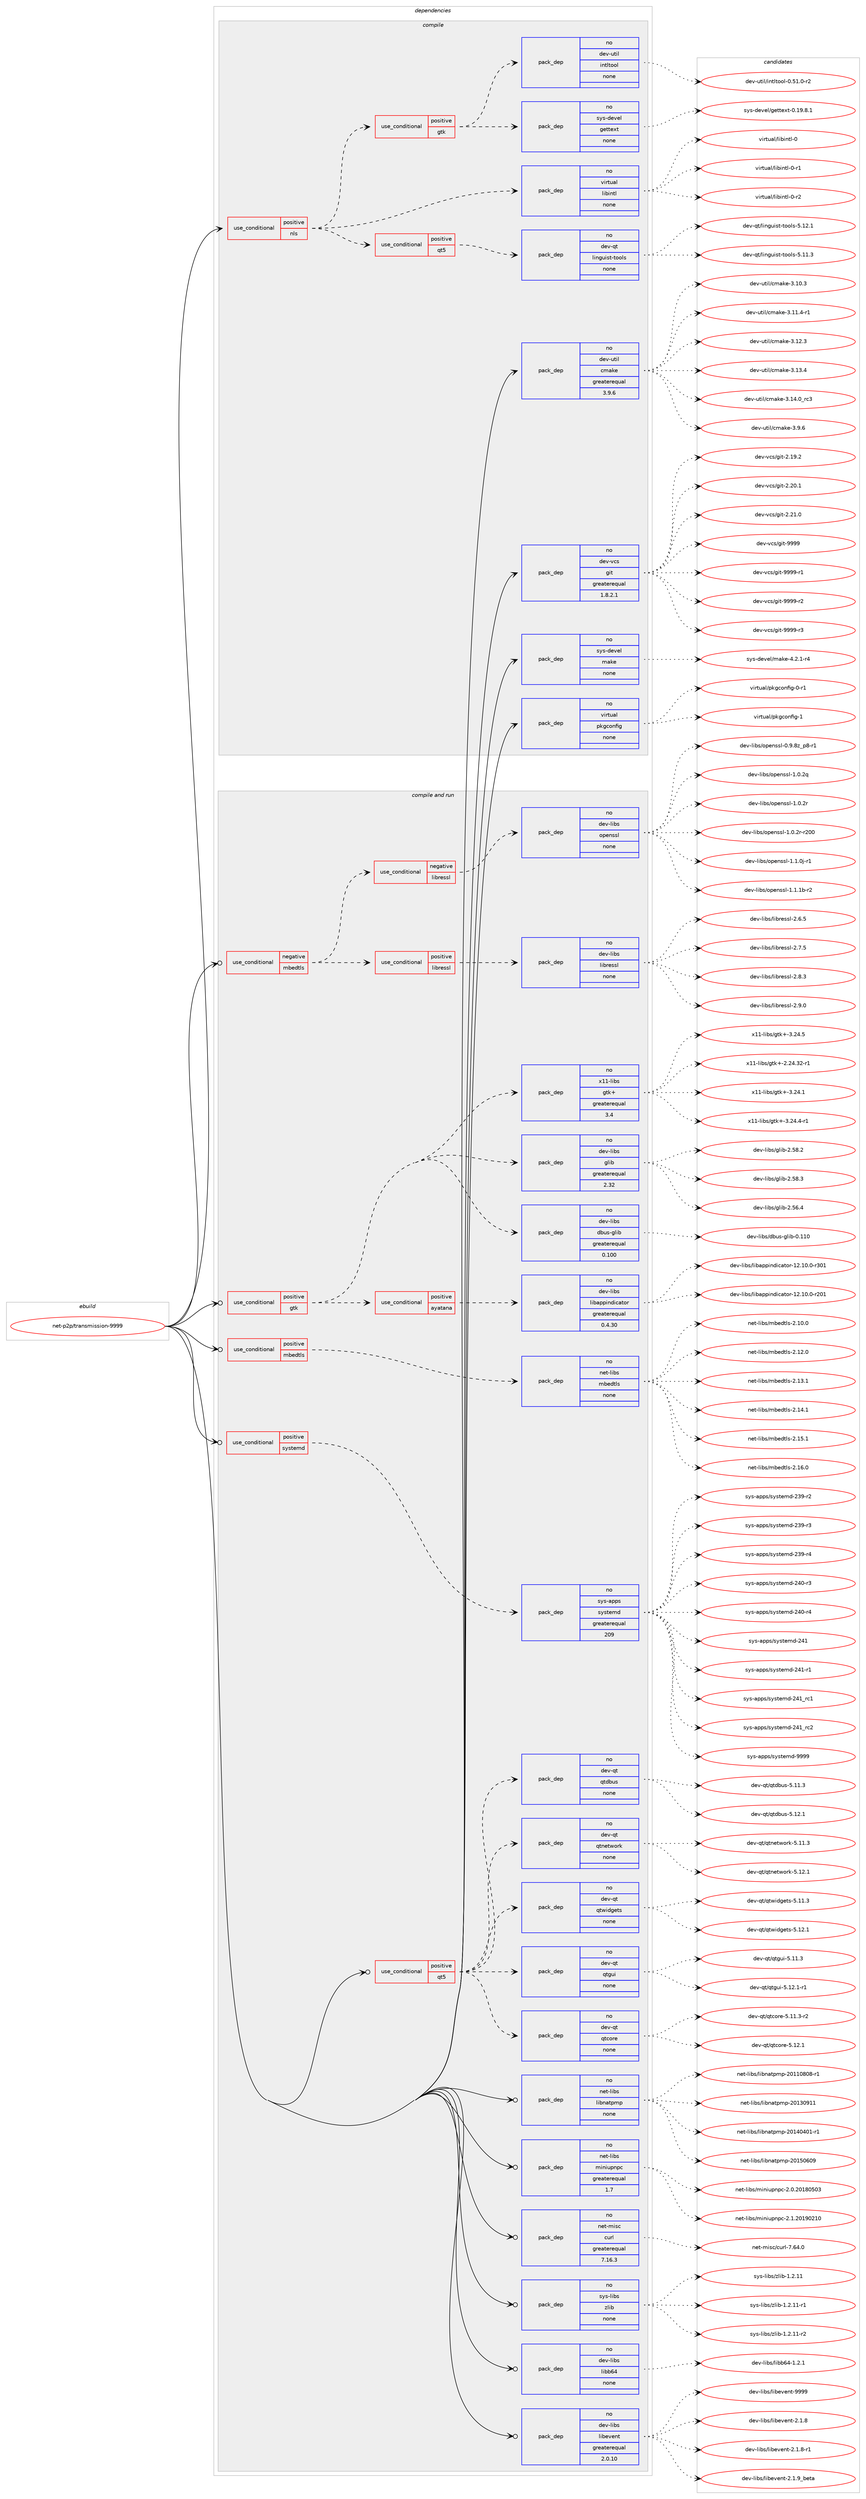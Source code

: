 digraph prolog {

# *************
# Graph options
# *************

newrank=true;
concentrate=true;
compound=true;
graph [rankdir=LR,fontname=Helvetica,fontsize=10,ranksep=1.5];#, ranksep=2.5, nodesep=0.2];
edge  [arrowhead=vee];
node  [fontname=Helvetica,fontsize=10];

# **********
# The ebuild
# **********

subgraph cluster_leftcol {
color=gray;
rank=same;
label=<<i>ebuild</i>>;
id [label="net-p2p/transmission-9999", color=red, width=4, href="../net-p2p/transmission-9999.svg"];
}

# ****************
# The dependencies
# ****************

subgraph cluster_midcol {
color=gray;
label=<<i>dependencies</i>>;
subgraph cluster_compile {
fillcolor="#eeeeee";
style=filled;
label=<<i>compile</i>>;
subgraph cond450131 {
dependency1676200 [label=<<TABLE BORDER="0" CELLBORDER="1" CELLSPACING="0" CELLPADDING="4"><TR><TD ROWSPAN="3" CELLPADDING="10">use_conditional</TD></TR><TR><TD>positive</TD></TR><TR><TD>nls</TD></TR></TABLE>>, shape=none, color=red];
subgraph pack1198674 {
dependency1676201 [label=<<TABLE BORDER="0" CELLBORDER="1" CELLSPACING="0" CELLPADDING="4" WIDTH="220"><TR><TD ROWSPAN="6" CELLPADDING="30">pack_dep</TD></TR><TR><TD WIDTH="110">no</TD></TR><TR><TD>virtual</TD></TR><TR><TD>libintl</TD></TR><TR><TD>none</TD></TR><TR><TD></TD></TR></TABLE>>, shape=none, color=blue];
}
dependency1676200:e -> dependency1676201:w [weight=20,style="dashed",arrowhead="vee"];
subgraph cond450132 {
dependency1676202 [label=<<TABLE BORDER="0" CELLBORDER="1" CELLSPACING="0" CELLPADDING="4"><TR><TD ROWSPAN="3" CELLPADDING="10">use_conditional</TD></TR><TR><TD>positive</TD></TR><TR><TD>gtk</TD></TR></TABLE>>, shape=none, color=red];
subgraph pack1198675 {
dependency1676203 [label=<<TABLE BORDER="0" CELLBORDER="1" CELLSPACING="0" CELLPADDING="4" WIDTH="220"><TR><TD ROWSPAN="6" CELLPADDING="30">pack_dep</TD></TR><TR><TD WIDTH="110">no</TD></TR><TR><TD>dev-util</TD></TR><TR><TD>intltool</TD></TR><TR><TD>none</TD></TR><TR><TD></TD></TR></TABLE>>, shape=none, color=blue];
}
dependency1676202:e -> dependency1676203:w [weight=20,style="dashed",arrowhead="vee"];
subgraph pack1198676 {
dependency1676204 [label=<<TABLE BORDER="0" CELLBORDER="1" CELLSPACING="0" CELLPADDING="4" WIDTH="220"><TR><TD ROWSPAN="6" CELLPADDING="30">pack_dep</TD></TR><TR><TD WIDTH="110">no</TD></TR><TR><TD>sys-devel</TD></TR><TR><TD>gettext</TD></TR><TR><TD>none</TD></TR><TR><TD></TD></TR></TABLE>>, shape=none, color=blue];
}
dependency1676202:e -> dependency1676204:w [weight=20,style="dashed",arrowhead="vee"];
}
dependency1676200:e -> dependency1676202:w [weight=20,style="dashed",arrowhead="vee"];
subgraph cond450133 {
dependency1676205 [label=<<TABLE BORDER="0" CELLBORDER="1" CELLSPACING="0" CELLPADDING="4"><TR><TD ROWSPAN="3" CELLPADDING="10">use_conditional</TD></TR><TR><TD>positive</TD></TR><TR><TD>qt5</TD></TR></TABLE>>, shape=none, color=red];
subgraph pack1198677 {
dependency1676206 [label=<<TABLE BORDER="0" CELLBORDER="1" CELLSPACING="0" CELLPADDING="4" WIDTH="220"><TR><TD ROWSPAN="6" CELLPADDING="30">pack_dep</TD></TR><TR><TD WIDTH="110">no</TD></TR><TR><TD>dev-qt</TD></TR><TR><TD>linguist-tools</TD></TR><TR><TD>none</TD></TR><TR><TD></TD></TR></TABLE>>, shape=none, color=blue];
}
dependency1676205:e -> dependency1676206:w [weight=20,style="dashed",arrowhead="vee"];
}
dependency1676200:e -> dependency1676205:w [weight=20,style="dashed",arrowhead="vee"];
}
id:e -> dependency1676200:w [weight=20,style="solid",arrowhead="vee"];
subgraph pack1198678 {
dependency1676207 [label=<<TABLE BORDER="0" CELLBORDER="1" CELLSPACING="0" CELLPADDING="4" WIDTH="220"><TR><TD ROWSPAN="6" CELLPADDING="30">pack_dep</TD></TR><TR><TD WIDTH="110">no</TD></TR><TR><TD>dev-util</TD></TR><TR><TD>cmake</TD></TR><TR><TD>greaterequal</TD></TR><TR><TD>3.9.6</TD></TR></TABLE>>, shape=none, color=blue];
}
id:e -> dependency1676207:w [weight=20,style="solid",arrowhead="vee"];
subgraph pack1198679 {
dependency1676208 [label=<<TABLE BORDER="0" CELLBORDER="1" CELLSPACING="0" CELLPADDING="4" WIDTH="220"><TR><TD ROWSPAN="6" CELLPADDING="30">pack_dep</TD></TR><TR><TD WIDTH="110">no</TD></TR><TR><TD>dev-vcs</TD></TR><TR><TD>git</TD></TR><TR><TD>greaterequal</TD></TR><TR><TD>1.8.2.1</TD></TR></TABLE>>, shape=none, color=blue];
}
id:e -> dependency1676208:w [weight=20,style="solid",arrowhead="vee"];
subgraph pack1198680 {
dependency1676209 [label=<<TABLE BORDER="0" CELLBORDER="1" CELLSPACING="0" CELLPADDING="4" WIDTH="220"><TR><TD ROWSPAN="6" CELLPADDING="30">pack_dep</TD></TR><TR><TD WIDTH="110">no</TD></TR><TR><TD>sys-devel</TD></TR><TR><TD>make</TD></TR><TR><TD>none</TD></TR><TR><TD></TD></TR></TABLE>>, shape=none, color=blue];
}
id:e -> dependency1676209:w [weight=20,style="solid",arrowhead="vee"];
subgraph pack1198681 {
dependency1676210 [label=<<TABLE BORDER="0" CELLBORDER="1" CELLSPACING="0" CELLPADDING="4" WIDTH="220"><TR><TD ROWSPAN="6" CELLPADDING="30">pack_dep</TD></TR><TR><TD WIDTH="110">no</TD></TR><TR><TD>virtual</TD></TR><TR><TD>pkgconfig</TD></TR><TR><TD>none</TD></TR><TR><TD></TD></TR></TABLE>>, shape=none, color=blue];
}
id:e -> dependency1676210:w [weight=20,style="solid",arrowhead="vee"];
}
subgraph cluster_compileandrun {
fillcolor="#eeeeee";
style=filled;
label=<<i>compile and run</i>>;
subgraph cond450134 {
dependency1676211 [label=<<TABLE BORDER="0" CELLBORDER="1" CELLSPACING="0" CELLPADDING="4"><TR><TD ROWSPAN="3" CELLPADDING="10">use_conditional</TD></TR><TR><TD>negative</TD></TR><TR><TD>mbedtls</TD></TR></TABLE>>, shape=none, color=red];
subgraph cond450135 {
dependency1676212 [label=<<TABLE BORDER="0" CELLBORDER="1" CELLSPACING="0" CELLPADDING="4"><TR><TD ROWSPAN="3" CELLPADDING="10">use_conditional</TD></TR><TR><TD>negative</TD></TR><TR><TD>libressl</TD></TR></TABLE>>, shape=none, color=red];
subgraph pack1198682 {
dependency1676213 [label=<<TABLE BORDER="0" CELLBORDER="1" CELLSPACING="0" CELLPADDING="4" WIDTH="220"><TR><TD ROWSPAN="6" CELLPADDING="30">pack_dep</TD></TR><TR><TD WIDTH="110">no</TD></TR><TR><TD>dev-libs</TD></TR><TR><TD>openssl</TD></TR><TR><TD>none</TD></TR><TR><TD></TD></TR></TABLE>>, shape=none, color=blue];
}
dependency1676212:e -> dependency1676213:w [weight=20,style="dashed",arrowhead="vee"];
}
dependency1676211:e -> dependency1676212:w [weight=20,style="dashed",arrowhead="vee"];
subgraph cond450136 {
dependency1676214 [label=<<TABLE BORDER="0" CELLBORDER="1" CELLSPACING="0" CELLPADDING="4"><TR><TD ROWSPAN="3" CELLPADDING="10">use_conditional</TD></TR><TR><TD>positive</TD></TR><TR><TD>libressl</TD></TR></TABLE>>, shape=none, color=red];
subgraph pack1198683 {
dependency1676215 [label=<<TABLE BORDER="0" CELLBORDER="1" CELLSPACING="0" CELLPADDING="4" WIDTH="220"><TR><TD ROWSPAN="6" CELLPADDING="30">pack_dep</TD></TR><TR><TD WIDTH="110">no</TD></TR><TR><TD>dev-libs</TD></TR><TR><TD>libressl</TD></TR><TR><TD>none</TD></TR><TR><TD></TD></TR></TABLE>>, shape=none, color=blue];
}
dependency1676214:e -> dependency1676215:w [weight=20,style="dashed",arrowhead="vee"];
}
dependency1676211:e -> dependency1676214:w [weight=20,style="dashed",arrowhead="vee"];
}
id:e -> dependency1676211:w [weight=20,style="solid",arrowhead="odotvee"];
subgraph cond450137 {
dependency1676216 [label=<<TABLE BORDER="0" CELLBORDER="1" CELLSPACING="0" CELLPADDING="4"><TR><TD ROWSPAN="3" CELLPADDING="10">use_conditional</TD></TR><TR><TD>positive</TD></TR><TR><TD>gtk</TD></TR></TABLE>>, shape=none, color=red];
subgraph pack1198684 {
dependency1676217 [label=<<TABLE BORDER="0" CELLBORDER="1" CELLSPACING="0" CELLPADDING="4" WIDTH="220"><TR><TD ROWSPAN="6" CELLPADDING="30">pack_dep</TD></TR><TR><TD WIDTH="110">no</TD></TR><TR><TD>dev-libs</TD></TR><TR><TD>dbus-glib</TD></TR><TR><TD>greaterequal</TD></TR><TR><TD>0.100</TD></TR></TABLE>>, shape=none, color=blue];
}
dependency1676216:e -> dependency1676217:w [weight=20,style="dashed",arrowhead="vee"];
subgraph pack1198685 {
dependency1676218 [label=<<TABLE BORDER="0" CELLBORDER="1" CELLSPACING="0" CELLPADDING="4" WIDTH="220"><TR><TD ROWSPAN="6" CELLPADDING="30">pack_dep</TD></TR><TR><TD WIDTH="110">no</TD></TR><TR><TD>dev-libs</TD></TR><TR><TD>glib</TD></TR><TR><TD>greaterequal</TD></TR><TR><TD>2.32</TD></TR></TABLE>>, shape=none, color=blue];
}
dependency1676216:e -> dependency1676218:w [weight=20,style="dashed",arrowhead="vee"];
subgraph pack1198686 {
dependency1676219 [label=<<TABLE BORDER="0" CELLBORDER="1" CELLSPACING="0" CELLPADDING="4" WIDTH="220"><TR><TD ROWSPAN="6" CELLPADDING="30">pack_dep</TD></TR><TR><TD WIDTH="110">no</TD></TR><TR><TD>x11-libs</TD></TR><TR><TD>gtk+</TD></TR><TR><TD>greaterequal</TD></TR><TR><TD>3.4</TD></TR></TABLE>>, shape=none, color=blue];
}
dependency1676216:e -> dependency1676219:w [weight=20,style="dashed",arrowhead="vee"];
subgraph cond450138 {
dependency1676220 [label=<<TABLE BORDER="0" CELLBORDER="1" CELLSPACING="0" CELLPADDING="4"><TR><TD ROWSPAN="3" CELLPADDING="10">use_conditional</TD></TR><TR><TD>positive</TD></TR><TR><TD>ayatana</TD></TR></TABLE>>, shape=none, color=red];
subgraph pack1198687 {
dependency1676221 [label=<<TABLE BORDER="0" CELLBORDER="1" CELLSPACING="0" CELLPADDING="4" WIDTH="220"><TR><TD ROWSPAN="6" CELLPADDING="30">pack_dep</TD></TR><TR><TD WIDTH="110">no</TD></TR><TR><TD>dev-libs</TD></TR><TR><TD>libappindicator</TD></TR><TR><TD>greaterequal</TD></TR><TR><TD>0.4.30</TD></TR></TABLE>>, shape=none, color=blue];
}
dependency1676220:e -> dependency1676221:w [weight=20,style="dashed",arrowhead="vee"];
}
dependency1676216:e -> dependency1676220:w [weight=20,style="dashed",arrowhead="vee"];
}
id:e -> dependency1676216:w [weight=20,style="solid",arrowhead="odotvee"];
subgraph cond450139 {
dependency1676222 [label=<<TABLE BORDER="0" CELLBORDER="1" CELLSPACING="0" CELLPADDING="4"><TR><TD ROWSPAN="3" CELLPADDING="10">use_conditional</TD></TR><TR><TD>positive</TD></TR><TR><TD>mbedtls</TD></TR></TABLE>>, shape=none, color=red];
subgraph pack1198688 {
dependency1676223 [label=<<TABLE BORDER="0" CELLBORDER="1" CELLSPACING="0" CELLPADDING="4" WIDTH="220"><TR><TD ROWSPAN="6" CELLPADDING="30">pack_dep</TD></TR><TR><TD WIDTH="110">no</TD></TR><TR><TD>net-libs</TD></TR><TR><TD>mbedtls</TD></TR><TR><TD>none</TD></TR><TR><TD></TD></TR></TABLE>>, shape=none, color=blue];
}
dependency1676222:e -> dependency1676223:w [weight=20,style="dashed",arrowhead="vee"];
}
id:e -> dependency1676222:w [weight=20,style="solid",arrowhead="odotvee"];
subgraph cond450140 {
dependency1676224 [label=<<TABLE BORDER="0" CELLBORDER="1" CELLSPACING="0" CELLPADDING="4"><TR><TD ROWSPAN="3" CELLPADDING="10">use_conditional</TD></TR><TR><TD>positive</TD></TR><TR><TD>qt5</TD></TR></TABLE>>, shape=none, color=red];
subgraph pack1198689 {
dependency1676225 [label=<<TABLE BORDER="0" CELLBORDER="1" CELLSPACING="0" CELLPADDING="4" WIDTH="220"><TR><TD ROWSPAN="6" CELLPADDING="30">pack_dep</TD></TR><TR><TD WIDTH="110">no</TD></TR><TR><TD>dev-qt</TD></TR><TR><TD>qtcore</TD></TR><TR><TD>none</TD></TR><TR><TD></TD></TR></TABLE>>, shape=none, color=blue];
}
dependency1676224:e -> dependency1676225:w [weight=20,style="dashed",arrowhead="vee"];
subgraph pack1198690 {
dependency1676226 [label=<<TABLE BORDER="0" CELLBORDER="1" CELLSPACING="0" CELLPADDING="4" WIDTH="220"><TR><TD ROWSPAN="6" CELLPADDING="30">pack_dep</TD></TR><TR><TD WIDTH="110">no</TD></TR><TR><TD>dev-qt</TD></TR><TR><TD>qtgui</TD></TR><TR><TD>none</TD></TR><TR><TD></TD></TR></TABLE>>, shape=none, color=blue];
}
dependency1676224:e -> dependency1676226:w [weight=20,style="dashed",arrowhead="vee"];
subgraph pack1198691 {
dependency1676227 [label=<<TABLE BORDER="0" CELLBORDER="1" CELLSPACING="0" CELLPADDING="4" WIDTH="220"><TR><TD ROWSPAN="6" CELLPADDING="30">pack_dep</TD></TR><TR><TD WIDTH="110">no</TD></TR><TR><TD>dev-qt</TD></TR><TR><TD>qtwidgets</TD></TR><TR><TD>none</TD></TR><TR><TD></TD></TR></TABLE>>, shape=none, color=blue];
}
dependency1676224:e -> dependency1676227:w [weight=20,style="dashed",arrowhead="vee"];
subgraph pack1198692 {
dependency1676228 [label=<<TABLE BORDER="0" CELLBORDER="1" CELLSPACING="0" CELLPADDING="4" WIDTH="220"><TR><TD ROWSPAN="6" CELLPADDING="30">pack_dep</TD></TR><TR><TD WIDTH="110">no</TD></TR><TR><TD>dev-qt</TD></TR><TR><TD>qtnetwork</TD></TR><TR><TD>none</TD></TR><TR><TD></TD></TR></TABLE>>, shape=none, color=blue];
}
dependency1676224:e -> dependency1676228:w [weight=20,style="dashed",arrowhead="vee"];
subgraph pack1198693 {
dependency1676229 [label=<<TABLE BORDER="0" CELLBORDER="1" CELLSPACING="0" CELLPADDING="4" WIDTH="220"><TR><TD ROWSPAN="6" CELLPADDING="30">pack_dep</TD></TR><TR><TD WIDTH="110">no</TD></TR><TR><TD>dev-qt</TD></TR><TR><TD>qtdbus</TD></TR><TR><TD>none</TD></TR><TR><TD></TD></TR></TABLE>>, shape=none, color=blue];
}
dependency1676224:e -> dependency1676229:w [weight=20,style="dashed",arrowhead="vee"];
}
id:e -> dependency1676224:w [weight=20,style="solid",arrowhead="odotvee"];
subgraph cond450141 {
dependency1676230 [label=<<TABLE BORDER="0" CELLBORDER="1" CELLSPACING="0" CELLPADDING="4"><TR><TD ROWSPAN="3" CELLPADDING="10">use_conditional</TD></TR><TR><TD>positive</TD></TR><TR><TD>systemd</TD></TR></TABLE>>, shape=none, color=red];
subgraph pack1198694 {
dependency1676231 [label=<<TABLE BORDER="0" CELLBORDER="1" CELLSPACING="0" CELLPADDING="4" WIDTH="220"><TR><TD ROWSPAN="6" CELLPADDING="30">pack_dep</TD></TR><TR><TD WIDTH="110">no</TD></TR><TR><TD>sys-apps</TD></TR><TR><TD>systemd</TD></TR><TR><TD>greaterequal</TD></TR><TR><TD>209</TD></TR></TABLE>>, shape=none, color=blue];
}
dependency1676230:e -> dependency1676231:w [weight=20,style="dashed",arrowhead="vee"];
}
id:e -> dependency1676230:w [weight=20,style="solid",arrowhead="odotvee"];
subgraph pack1198695 {
dependency1676232 [label=<<TABLE BORDER="0" CELLBORDER="1" CELLSPACING="0" CELLPADDING="4" WIDTH="220"><TR><TD ROWSPAN="6" CELLPADDING="30">pack_dep</TD></TR><TR><TD WIDTH="110">no</TD></TR><TR><TD>dev-libs</TD></TR><TR><TD>libb64</TD></TR><TR><TD>none</TD></TR><TR><TD></TD></TR></TABLE>>, shape=none, color=blue];
}
id:e -> dependency1676232:w [weight=20,style="solid",arrowhead="odotvee"];
subgraph pack1198696 {
dependency1676233 [label=<<TABLE BORDER="0" CELLBORDER="1" CELLSPACING="0" CELLPADDING="4" WIDTH="220"><TR><TD ROWSPAN="6" CELLPADDING="30">pack_dep</TD></TR><TR><TD WIDTH="110">no</TD></TR><TR><TD>dev-libs</TD></TR><TR><TD>libevent</TD></TR><TR><TD>greaterequal</TD></TR><TR><TD>2.0.10</TD></TR></TABLE>>, shape=none, color=blue];
}
id:e -> dependency1676233:w [weight=20,style="solid",arrowhead="odotvee"];
subgraph pack1198697 {
dependency1676234 [label=<<TABLE BORDER="0" CELLBORDER="1" CELLSPACING="0" CELLPADDING="4" WIDTH="220"><TR><TD ROWSPAN="6" CELLPADDING="30">pack_dep</TD></TR><TR><TD WIDTH="110">no</TD></TR><TR><TD>net-libs</TD></TR><TR><TD>libnatpmp</TD></TR><TR><TD>none</TD></TR><TR><TD></TD></TR></TABLE>>, shape=none, color=blue];
}
id:e -> dependency1676234:w [weight=20,style="solid",arrowhead="odotvee"];
subgraph pack1198698 {
dependency1676235 [label=<<TABLE BORDER="0" CELLBORDER="1" CELLSPACING="0" CELLPADDING="4" WIDTH="220"><TR><TD ROWSPAN="6" CELLPADDING="30">pack_dep</TD></TR><TR><TD WIDTH="110">no</TD></TR><TR><TD>net-libs</TD></TR><TR><TD>miniupnpc</TD></TR><TR><TD>greaterequal</TD></TR><TR><TD>1.7</TD></TR></TABLE>>, shape=none, color=blue];
}
id:e -> dependency1676235:w [weight=20,style="solid",arrowhead="odotvee"];
subgraph pack1198699 {
dependency1676236 [label=<<TABLE BORDER="0" CELLBORDER="1" CELLSPACING="0" CELLPADDING="4" WIDTH="220"><TR><TD ROWSPAN="6" CELLPADDING="30">pack_dep</TD></TR><TR><TD WIDTH="110">no</TD></TR><TR><TD>net-misc</TD></TR><TR><TD>curl</TD></TR><TR><TD>greaterequal</TD></TR><TR><TD>7.16.3</TD></TR></TABLE>>, shape=none, color=blue];
}
id:e -> dependency1676236:w [weight=20,style="solid",arrowhead="odotvee"];
subgraph pack1198700 {
dependency1676237 [label=<<TABLE BORDER="0" CELLBORDER="1" CELLSPACING="0" CELLPADDING="4" WIDTH="220"><TR><TD ROWSPAN="6" CELLPADDING="30">pack_dep</TD></TR><TR><TD WIDTH="110">no</TD></TR><TR><TD>sys-libs</TD></TR><TR><TD>zlib</TD></TR><TR><TD>none</TD></TR><TR><TD></TD></TR></TABLE>>, shape=none, color=blue];
}
id:e -> dependency1676237:w [weight=20,style="solid",arrowhead="odotvee"];
}
subgraph cluster_run {
fillcolor="#eeeeee";
style=filled;
label=<<i>run</i>>;
}
}

# **************
# The candidates
# **************

subgraph cluster_choices {
rank=same;
color=gray;
label=<<i>candidates</i>>;

subgraph choice1198674 {
color=black;
nodesep=1;
choice1181051141161179710847108105981051101161084548 [label="virtual/libintl-0", color=red, width=4,href="../virtual/libintl-0.svg"];
choice11810511411611797108471081059810511011610845484511449 [label="virtual/libintl-0-r1", color=red, width=4,href="../virtual/libintl-0-r1.svg"];
choice11810511411611797108471081059810511011610845484511450 [label="virtual/libintl-0-r2", color=red, width=4,href="../virtual/libintl-0-r2.svg"];
dependency1676201:e -> choice1181051141161179710847108105981051101161084548:w [style=dotted,weight="100"];
dependency1676201:e -> choice11810511411611797108471081059810511011610845484511449:w [style=dotted,weight="100"];
dependency1676201:e -> choice11810511411611797108471081059810511011610845484511450:w [style=dotted,weight="100"];
}
subgraph choice1198675 {
color=black;
nodesep=1;
choice1001011184511711610510847105110116108116111111108454846534946484511450 [label="dev-util/intltool-0.51.0-r2", color=red, width=4,href="../dev-util/intltool-0.51.0-r2.svg"];
dependency1676203:e -> choice1001011184511711610510847105110116108116111111108454846534946484511450:w [style=dotted,weight="100"];
}
subgraph choice1198676 {
color=black;
nodesep=1;
choice1151211154510010111810110847103101116116101120116454846495746564649 [label="sys-devel/gettext-0.19.8.1", color=red, width=4,href="../sys-devel/gettext-0.19.8.1.svg"];
dependency1676204:e -> choice1151211154510010111810110847103101116116101120116454846495746564649:w [style=dotted,weight="100"];
}
subgraph choice1198677 {
color=black;
nodesep=1;
choice10010111845113116471081051101031171051151164511611111110811545534649494651 [label="dev-qt/linguist-tools-5.11.3", color=red, width=4,href="../dev-qt/linguist-tools-5.11.3.svg"];
choice10010111845113116471081051101031171051151164511611111110811545534649504649 [label="dev-qt/linguist-tools-5.12.1", color=red, width=4,href="../dev-qt/linguist-tools-5.12.1.svg"];
dependency1676206:e -> choice10010111845113116471081051101031171051151164511611111110811545534649494651:w [style=dotted,weight="100"];
dependency1676206:e -> choice10010111845113116471081051101031171051151164511611111110811545534649504649:w [style=dotted,weight="100"];
}
subgraph choice1198678 {
color=black;
nodesep=1;
choice1001011184511711610510847991099710710145514649484651 [label="dev-util/cmake-3.10.3", color=red, width=4,href="../dev-util/cmake-3.10.3.svg"];
choice10010111845117116105108479910997107101455146494946524511449 [label="dev-util/cmake-3.11.4-r1", color=red, width=4,href="../dev-util/cmake-3.11.4-r1.svg"];
choice1001011184511711610510847991099710710145514649504651 [label="dev-util/cmake-3.12.3", color=red, width=4,href="../dev-util/cmake-3.12.3.svg"];
choice1001011184511711610510847991099710710145514649514652 [label="dev-util/cmake-3.13.4", color=red, width=4,href="../dev-util/cmake-3.13.4.svg"];
choice1001011184511711610510847991099710710145514649524648951149951 [label="dev-util/cmake-3.14.0_rc3", color=red, width=4,href="../dev-util/cmake-3.14.0_rc3.svg"];
choice10010111845117116105108479910997107101455146574654 [label="dev-util/cmake-3.9.6", color=red, width=4,href="../dev-util/cmake-3.9.6.svg"];
dependency1676207:e -> choice1001011184511711610510847991099710710145514649484651:w [style=dotted,weight="100"];
dependency1676207:e -> choice10010111845117116105108479910997107101455146494946524511449:w [style=dotted,weight="100"];
dependency1676207:e -> choice1001011184511711610510847991099710710145514649504651:w [style=dotted,weight="100"];
dependency1676207:e -> choice1001011184511711610510847991099710710145514649514652:w [style=dotted,weight="100"];
dependency1676207:e -> choice1001011184511711610510847991099710710145514649524648951149951:w [style=dotted,weight="100"];
dependency1676207:e -> choice10010111845117116105108479910997107101455146574654:w [style=dotted,weight="100"];
}
subgraph choice1198679 {
color=black;
nodesep=1;
choice10010111845118991154710310511645504649574650 [label="dev-vcs/git-2.19.2", color=red, width=4,href="../dev-vcs/git-2.19.2.svg"];
choice10010111845118991154710310511645504650484649 [label="dev-vcs/git-2.20.1", color=red, width=4,href="../dev-vcs/git-2.20.1.svg"];
choice10010111845118991154710310511645504650494648 [label="dev-vcs/git-2.21.0", color=red, width=4,href="../dev-vcs/git-2.21.0.svg"];
choice1001011184511899115471031051164557575757 [label="dev-vcs/git-9999", color=red, width=4,href="../dev-vcs/git-9999.svg"];
choice10010111845118991154710310511645575757574511449 [label="dev-vcs/git-9999-r1", color=red, width=4,href="../dev-vcs/git-9999-r1.svg"];
choice10010111845118991154710310511645575757574511450 [label="dev-vcs/git-9999-r2", color=red, width=4,href="../dev-vcs/git-9999-r2.svg"];
choice10010111845118991154710310511645575757574511451 [label="dev-vcs/git-9999-r3", color=red, width=4,href="../dev-vcs/git-9999-r3.svg"];
dependency1676208:e -> choice10010111845118991154710310511645504649574650:w [style=dotted,weight="100"];
dependency1676208:e -> choice10010111845118991154710310511645504650484649:w [style=dotted,weight="100"];
dependency1676208:e -> choice10010111845118991154710310511645504650494648:w [style=dotted,weight="100"];
dependency1676208:e -> choice1001011184511899115471031051164557575757:w [style=dotted,weight="100"];
dependency1676208:e -> choice10010111845118991154710310511645575757574511449:w [style=dotted,weight="100"];
dependency1676208:e -> choice10010111845118991154710310511645575757574511450:w [style=dotted,weight="100"];
dependency1676208:e -> choice10010111845118991154710310511645575757574511451:w [style=dotted,weight="100"];
}
subgraph choice1198680 {
color=black;
nodesep=1;
choice1151211154510010111810110847109971071014552465046494511452 [label="sys-devel/make-4.2.1-r4", color=red, width=4,href="../sys-devel/make-4.2.1-r4.svg"];
dependency1676209:e -> choice1151211154510010111810110847109971071014552465046494511452:w [style=dotted,weight="100"];
}
subgraph choice1198681 {
color=black;
nodesep=1;
choice11810511411611797108471121071039911111010210510345484511449 [label="virtual/pkgconfig-0-r1", color=red, width=4,href="../virtual/pkgconfig-0-r1.svg"];
choice1181051141161179710847112107103991111101021051034549 [label="virtual/pkgconfig-1", color=red, width=4,href="../virtual/pkgconfig-1.svg"];
dependency1676210:e -> choice11810511411611797108471121071039911111010210510345484511449:w [style=dotted,weight="100"];
dependency1676210:e -> choice1181051141161179710847112107103991111101021051034549:w [style=dotted,weight="100"];
}
subgraph choice1198682 {
color=black;
nodesep=1;
choice10010111845108105981154711111210111011511510845484657465612295112564511449 [label="dev-libs/openssl-0.9.8z_p8-r1", color=red, width=4,href="../dev-libs/openssl-0.9.8z_p8-r1.svg"];
choice100101118451081059811547111112101110115115108454946484650113 [label="dev-libs/openssl-1.0.2q", color=red, width=4,href="../dev-libs/openssl-1.0.2q.svg"];
choice100101118451081059811547111112101110115115108454946484650114 [label="dev-libs/openssl-1.0.2r", color=red, width=4,href="../dev-libs/openssl-1.0.2r.svg"];
choice10010111845108105981154711111210111011511510845494648465011445114504848 [label="dev-libs/openssl-1.0.2r-r200", color=red, width=4,href="../dev-libs/openssl-1.0.2r-r200.svg"];
choice1001011184510810598115471111121011101151151084549464946481064511449 [label="dev-libs/openssl-1.1.0j-r1", color=red, width=4,href="../dev-libs/openssl-1.1.0j-r1.svg"];
choice100101118451081059811547111112101110115115108454946494649984511450 [label="dev-libs/openssl-1.1.1b-r2", color=red, width=4,href="../dev-libs/openssl-1.1.1b-r2.svg"];
dependency1676213:e -> choice10010111845108105981154711111210111011511510845484657465612295112564511449:w [style=dotted,weight="100"];
dependency1676213:e -> choice100101118451081059811547111112101110115115108454946484650113:w [style=dotted,weight="100"];
dependency1676213:e -> choice100101118451081059811547111112101110115115108454946484650114:w [style=dotted,weight="100"];
dependency1676213:e -> choice10010111845108105981154711111210111011511510845494648465011445114504848:w [style=dotted,weight="100"];
dependency1676213:e -> choice1001011184510810598115471111121011101151151084549464946481064511449:w [style=dotted,weight="100"];
dependency1676213:e -> choice100101118451081059811547111112101110115115108454946494649984511450:w [style=dotted,weight="100"];
}
subgraph choice1198683 {
color=black;
nodesep=1;
choice10010111845108105981154710810598114101115115108455046544653 [label="dev-libs/libressl-2.6.5", color=red, width=4,href="../dev-libs/libressl-2.6.5.svg"];
choice10010111845108105981154710810598114101115115108455046554653 [label="dev-libs/libressl-2.7.5", color=red, width=4,href="../dev-libs/libressl-2.7.5.svg"];
choice10010111845108105981154710810598114101115115108455046564651 [label="dev-libs/libressl-2.8.3", color=red, width=4,href="../dev-libs/libressl-2.8.3.svg"];
choice10010111845108105981154710810598114101115115108455046574648 [label="dev-libs/libressl-2.9.0", color=red, width=4,href="../dev-libs/libressl-2.9.0.svg"];
dependency1676215:e -> choice10010111845108105981154710810598114101115115108455046544653:w [style=dotted,weight="100"];
dependency1676215:e -> choice10010111845108105981154710810598114101115115108455046554653:w [style=dotted,weight="100"];
dependency1676215:e -> choice10010111845108105981154710810598114101115115108455046564651:w [style=dotted,weight="100"];
dependency1676215:e -> choice10010111845108105981154710810598114101115115108455046574648:w [style=dotted,weight="100"];
}
subgraph choice1198684 {
color=black;
nodesep=1;
choice100101118451081059811547100981171154510310810598454846494948 [label="dev-libs/dbus-glib-0.110", color=red, width=4,href="../dev-libs/dbus-glib-0.110.svg"];
dependency1676217:e -> choice100101118451081059811547100981171154510310810598454846494948:w [style=dotted,weight="100"];
}
subgraph choice1198685 {
color=black;
nodesep=1;
choice1001011184510810598115471031081059845504653544652 [label="dev-libs/glib-2.56.4", color=red, width=4,href="../dev-libs/glib-2.56.4.svg"];
choice1001011184510810598115471031081059845504653564650 [label="dev-libs/glib-2.58.2", color=red, width=4,href="../dev-libs/glib-2.58.2.svg"];
choice1001011184510810598115471031081059845504653564651 [label="dev-libs/glib-2.58.3", color=red, width=4,href="../dev-libs/glib-2.58.3.svg"];
dependency1676218:e -> choice1001011184510810598115471031081059845504653544652:w [style=dotted,weight="100"];
dependency1676218:e -> choice1001011184510810598115471031081059845504653564650:w [style=dotted,weight="100"];
dependency1676218:e -> choice1001011184510810598115471031081059845504653564651:w [style=dotted,weight="100"];
}
subgraph choice1198686 {
color=black;
nodesep=1;
choice12049494510810598115471031161074345504650524651504511449 [label="x11-libs/gtk+-2.24.32-r1", color=red, width=4,href="../x11-libs/gtk+-2.24.32-r1.svg"];
choice12049494510810598115471031161074345514650524649 [label="x11-libs/gtk+-3.24.1", color=red, width=4,href="../x11-libs/gtk+-3.24.1.svg"];
choice120494945108105981154710311610743455146505246524511449 [label="x11-libs/gtk+-3.24.4-r1", color=red, width=4,href="../x11-libs/gtk+-3.24.4-r1.svg"];
choice12049494510810598115471031161074345514650524653 [label="x11-libs/gtk+-3.24.5", color=red, width=4,href="../x11-libs/gtk+-3.24.5.svg"];
dependency1676219:e -> choice12049494510810598115471031161074345504650524651504511449:w [style=dotted,weight="100"];
dependency1676219:e -> choice12049494510810598115471031161074345514650524649:w [style=dotted,weight="100"];
dependency1676219:e -> choice120494945108105981154710311610743455146505246524511449:w [style=dotted,weight="100"];
dependency1676219:e -> choice12049494510810598115471031161074345514650524653:w [style=dotted,weight="100"];
}
subgraph choice1198687 {
color=black;
nodesep=1;
choice10010111845108105981154710810598971121121051101001059997116111114454950464948464845114504849 [label="dev-libs/libappindicator-12.10.0-r201", color=red, width=4,href="../dev-libs/libappindicator-12.10.0-r201.svg"];
choice10010111845108105981154710810598971121121051101001059997116111114454950464948464845114514849 [label="dev-libs/libappindicator-12.10.0-r301", color=red, width=4,href="../dev-libs/libappindicator-12.10.0-r301.svg"];
dependency1676221:e -> choice10010111845108105981154710810598971121121051101001059997116111114454950464948464845114504849:w [style=dotted,weight="100"];
dependency1676221:e -> choice10010111845108105981154710810598971121121051101001059997116111114454950464948464845114514849:w [style=dotted,weight="100"];
}
subgraph choice1198688 {
color=black;
nodesep=1;
choice1101011164510810598115471099810110011610811545504649484648 [label="net-libs/mbedtls-2.10.0", color=red, width=4,href="../net-libs/mbedtls-2.10.0.svg"];
choice1101011164510810598115471099810110011610811545504649504648 [label="net-libs/mbedtls-2.12.0", color=red, width=4,href="../net-libs/mbedtls-2.12.0.svg"];
choice1101011164510810598115471099810110011610811545504649514649 [label="net-libs/mbedtls-2.13.1", color=red, width=4,href="../net-libs/mbedtls-2.13.1.svg"];
choice1101011164510810598115471099810110011610811545504649524649 [label="net-libs/mbedtls-2.14.1", color=red, width=4,href="../net-libs/mbedtls-2.14.1.svg"];
choice1101011164510810598115471099810110011610811545504649534649 [label="net-libs/mbedtls-2.15.1", color=red, width=4,href="../net-libs/mbedtls-2.15.1.svg"];
choice1101011164510810598115471099810110011610811545504649544648 [label="net-libs/mbedtls-2.16.0", color=red, width=4,href="../net-libs/mbedtls-2.16.0.svg"];
dependency1676223:e -> choice1101011164510810598115471099810110011610811545504649484648:w [style=dotted,weight="100"];
dependency1676223:e -> choice1101011164510810598115471099810110011610811545504649504648:w [style=dotted,weight="100"];
dependency1676223:e -> choice1101011164510810598115471099810110011610811545504649514649:w [style=dotted,weight="100"];
dependency1676223:e -> choice1101011164510810598115471099810110011610811545504649524649:w [style=dotted,weight="100"];
dependency1676223:e -> choice1101011164510810598115471099810110011610811545504649534649:w [style=dotted,weight="100"];
dependency1676223:e -> choice1101011164510810598115471099810110011610811545504649544648:w [style=dotted,weight="100"];
}
subgraph choice1198689 {
color=black;
nodesep=1;
choice100101118451131164711311699111114101455346494946514511450 [label="dev-qt/qtcore-5.11.3-r2", color=red, width=4,href="../dev-qt/qtcore-5.11.3-r2.svg"];
choice10010111845113116471131169911111410145534649504649 [label="dev-qt/qtcore-5.12.1", color=red, width=4,href="../dev-qt/qtcore-5.12.1.svg"];
dependency1676225:e -> choice100101118451131164711311699111114101455346494946514511450:w [style=dotted,weight="100"];
dependency1676225:e -> choice10010111845113116471131169911111410145534649504649:w [style=dotted,weight="100"];
}
subgraph choice1198690 {
color=black;
nodesep=1;
choice100101118451131164711311610311710545534649494651 [label="dev-qt/qtgui-5.11.3", color=red, width=4,href="../dev-qt/qtgui-5.11.3.svg"];
choice1001011184511311647113116103117105455346495046494511449 [label="dev-qt/qtgui-5.12.1-r1", color=red, width=4,href="../dev-qt/qtgui-5.12.1-r1.svg"];
dependency1676226:e -> choice100101118451131164711311610311710545534649494651:w [style=dotted,weight="100"];
dependency1676226:e -> choice1001011184511311647113116103117105455346495046494511449:w [style=dotted,weight="100"];
}
subgraph choice1198691 {
color=black;
nodesep=1;
choice100101118451131164711311611910510010310111611545534649494651 [label="dev-qt/qtwidgets-5.11.3", color=red, width=4,href="../dev-qt/qtwidgets-5.11.3.svg"];
choice100101118451131164711311611910510010310111611545534649504649 [label="dev-qt/qtwidgets-5.12.1", color=red, width=4,href="../dev-qt/qtwidgets-5.12.1.svg"];
dependency1676227:e -> choice100101118451131164711311611910510010310111611545534649494651:w [style=dotted,weight="100"];
dependency1676227:e -> choice100101118451131164711311611910510010310111611545534649504649:w [style=dotted,weight="100"];
}
subgraph choice1198692 {
color=black;
nodesep=1;
choice100101118451131164711311611010111611911111410745534649494651 [label="dev-qt/qtnetwork-5.11.3", color=red, width=4,href="../dev-qt/qtnetwork-5.11.3.svg"];
choice100101118451131164711311611010111611911111410745534649504649 [label="dev-qt/qtnetwork-5.12.1", color=red, width=4,href="../dev-qt/qtnetwork-5.12.1.svg"];
dependency1676228:e -> choice100101118451131164711311611010111611911111410745534649494651:w [style=dotted,weight="100"];
dependency1676228:e -> choice100101118451131164711311611010111611911111410745534649504649:w [style=dotted,weight="100"];
}
subgraph choice1198693 {
color=black;
nodesep=1;
choice10010111845113116471131161009811711545534649494651 [label="dev-qt/qtdbus-5.11.3", color=red, width=4,href="../dev-qt/qtdbus-5.11.3.svg"];
choice10010111845113116471131161009811711545534649504649 [label="dev-qt/qtdbus-5.12.1", color=red, width=4,href="../dev-qt/qtdbus-5.12.1.svg"];
dependency1676229:e -> choice10010111845113116471131161009811711545534649494651:w [style=dotted,weight="100"];
dependency1676229:e -> choice10010111845113116471131161009811711545534649504649:w [style=dotted,weight="100"];
}
subgraph choice1198694 {
color=black;
nodesep=1;
choice115121115459711211211547115121115116101109100455051574511450 [label="sys-apps/systemd-239-r2", color=red, width=4,href="../sys-apps/systemd-239-r2.svg"];
choice115121115459711211211547115121115116101109100455051574511451 [label="sys-apps/systemd-239-r3", color=red, width=4,href="../sys-apps/systemd-239-r3.svg"];
choice115121115459711211211547115121115116101109100455051574511452 [label="sys-apps/systemd-239-r4", color=red, width=4,href="../sys-apps/systemd-239-r4.svg"];
choice115121115459711211211547115121115116101109100455052484511451 [label="sys-apps/systemd-240-r3", color=red, width=4,href="../sys-apps/systemd-240-r3.svg"];
choice115121115459711211211547115121115116101109100455052484511452 [label="sys-apps/systemd-240-r4", color=red, width=4,href="../sys-apps/systemd-240-r4.svg"];
choice11512111545971121121154711512111511610110910045505249 [label="sys-apps/systemd-241", color=red, width=4,href="../sys-apps/systemd-241.svg"];
choice115121115459711211211547115121115116101109100455052494511449 [label="sys-apps/systemd-241-r1", color=red, width=4,href="../sys-apps/systemd-241-r1.svg"];
choice11512111545971121121154711512111511610110910045505249951149949 [label="sys-apps/systemd-241_rc1", color=red, width=4,href="../sys-apps/systemd-241_rc1.svg"];
choice11512111545971121121154711512111511610110910045505249951149950 [label="sys-apps/systemd-241_rc2", color=red, width=4,href="../sys-apps/systemd-241_rc2.svg"];
choice1151211154597112112115471151211151161011091004557575757 [label="sys-apps/systemd-9999", color=red, width=4,href="../sys-apps/systemd-9999.svg"];
dependency1676231:e -> choice115121115459711211211547115121115116101109100455051574511450:w [style=dotted,weight="100"];
dependency1676231:e -> choice115121115459711211211547115121115116101109100455051574511451:w [style=dotted,weight="100"];
dependency1676231:e -> choice115121115459711211211547115121115116101109100455051574511452:w [style=dotted,weight="100"];
dependency1676231:e -> choice115121115459711211211547115121115116101109100455052484511451:w [style=dotted,weight="100"];
dependency1676231:e -> choice115121115459711211211547115121115116101109100455052484511452:w [style=dotted,weight="100"];
dependency1676231:e -> choice11512111545971121121154711512111511610110910045505249:w [style=dotted,weight="100"];
dependency1676231:e -> choice115121115459711211211547115121115116101109100455052494511449:w [style=dotted,weight="100"];
dependency1676231:e -> choice11512111545971121121154711512111511610110910045505249951149949:w [style=dotted,weight="100"];
dependency1676231:e -> choice11512111545971121121154711512111511610110910045505249951149950:w [style=dotted,weight="100"];
dependency1676231:e -> choice1151211154597112112115471151211151161011091004557575757:w [style=dotted,weight="100"];
}
subgraph choice1198695 {
color=black;
nodesep=1;
choice10010111845108105981154710810598985452454946504649 [label="dev-libs/libb64-1.2.1", color=red, width=4,href="../dev-libs/libb64-1.2.1.svg"];
dependency1676232:e -> choice10010111845108105981154710810598985452454946504649:w [style=dotted,weight="100"];
}
subgraph choice1198696 {
color=black;
nodesep=1;
choice10010111845108105981154710810598101118101110116455046494656 [label="dev-libs/libevent-2.1.8", color=red, width=4,href="../dev-libs/libevent-2.1.8.svg"];
choice100101118451081059811547108105981011181011101164550464946564511449 [label="dev-libs/libevent-2.1.8-r1", color=red, width=4,href="../dev-libs/libevent-2.1.8-r1.svg"];
choice10010111845108105981154710810598101118101110116455046494657959810111697 [label="dev-libs/libevent-2.1.9_beta", color=red, width=4,href="../dev-libs/libevent-2.1.9_beta.svg"];
choice100101118451081059811547108105981011181011101164557575757 [label="dev-libs/libevent-9999", color=red, width=4,href="../dev-libs/libevent-9999.svg"];
dependency1676233:e -> choice10010111845108105981154710810598101118101110116455046494656:w [style=dotted,weight="100"];
dependency1676233:e -> choice100101118451081059811547108105981011181011101164550464946564511449:w [style=dotted,weight="100"];
dependency1676233:e -> choice10010111845108105981154710810598101118101110116455046494657959810111697:w [style=dotted,weight="100"];
dependency1676233:e -> choice100101118451081059811547108105981011181011101164557575757:w [style=dotted,weight="100"];
}
subgraph choice1198697 {
color=black;
nodesep=1;
choice11010111645108105981154710810598110971161121091124550484949485648564511449 [label="net-libs/libnatpmp-20110808-r1", color=red, width=4,href="../net-libs/libnatpmp-20110808-r1.svg"];
choice1101011164510810598115471081059811097116112109112455048495148574949 [label="net-libs/libnatpmp-20130911", color=red, width=4,href="../net-libs/libnatpmp-20130911.svg"];
choice11010111645108105981154710810598110971161121091124550484952485248494511449 [label="net-libs/libnatpmp-20140401-r1", color=red, width=4,href="../net-libs/libnatpmp-20140401-r1.svg"];
choice1101011164510810598115471081059811097116112109112455048495348544857 [label="net-libs/libnatpmp-20150609", color=red, width=4,href="../net-libs/libnatpmp-20150609.svg"];
dependency1676234:e -> choice11010111645108105981154710810598110971161121091124550484949485648564511449:w [style=dotted,weight="100"];
dependency1676234:e -> choice1101011164510810598115471081059811097116112109112455048495148574949:w [style=dotted,weight="100"];
dependency1676234:e -> choice11010111645108105981154710810598110971161121091124550484952485248494511449:w [style=dotted,weight="100"];
dependency1676234:e -> choice1101011164510810598115471081059811097116112109112455048495348544857:w [style=dotted,weight="100"];
}
subgraph choice1198698 {
color=black;
nodesep=1;
choice1101011164510810598115471091051101051171121101129945504648465048495648534851 [label="net-libs/miniupnpc-2.0.20180503", color=red, width=4,href="../net-libs/miniupnpc-2.0.20180503.svg"];
choice1101011164510810598115471091051101051171121101129945504649465048495748504948 [label="net-libs/miniupnpc-2.1.20190210", color=red, width=4,href="../net-libs/miniupnpc-2.1.20190210.svg"];
dependency1676235:e -> choice1101011164510810598115471091051101051171121101129945504648465048495648534851:w [style=dotted,weight="100"];
dependency1676235:e -> choice1101011164510810598115471091051101051171121101129945504649465048495748504948:w [style=dotted,weight="100"];
}
subgraph choice1198699 {
color=black;
nodesep=1;
choice1101011164510910511599479911711410845554654524648 [label="net-misc/curl-7.64.0", color=red, width=4,href="../net-misc/curl-7.64.0.svg"];
dependency1676236:e -> choice1101011164510910511599479911711410845554654524648:w [style=dotted,weight="100"];
}
subgraph choice1198700 {
color=black;
nodesep=1;
choice1151211154510810598115471221081059845494650464949 [label="sys-libs/zlib-1.2.11", color=red, width=4,href="../sys-libs/zlib-1.2.11.svg"];
choice11512111545108105981154712210810598454946504649494511449 [label="sys-libs/zlib-1.2.11-r1", color=red, width=4,href="../sys-libs/zlib-1.2.11-r1.svg"];
choice11512111545108105981154712210810598454946504649494511450 [label="sys-libs/zlib-1.2.11-r2", color=red, width=4,href="../sys-libs/zlib-1.2.11-r2.svg"];
dependency1676237:e -> choice1151211154510810598115471221081059845494650464949:w [style=dotted,weight="100"];
dependency1676237:e -> choice11512111545108105981154712210810598454946504649494511449:w [style=dotted,weight="100"];
dependency1676237:e -> choice11512111545108105981154712210810598454946504649494511450:w [style=dotted,weight="100"];
}
}

}
